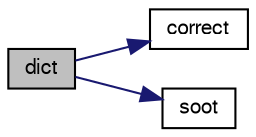 digraph "dict"
{
  bgcolor="transparent";
  edge [fontname="FreeSans",fontsize="10",labelfontname="FreeSans",labelfontsize="10"];
  node [fontname="FreeSans",fontsize="10",shape=record];
  rankdir="LR";
  Node314 [label="dict",height=0.2,width=0.4,color="black", fillcolor="grey75", style="filled", fontcolor="black"];
  Node314 -> Node315 [color="midnightblue",fontsize="10",style="solid",fontname="FreeSans"];
  Node315 [label="correct",height=0.2,width=0.4,color="black",URL="$a30098.html#a7e204aa62fa1c1f527e8f1c62dc62061",tooltip="Main update/correction routine. "];
  Node314 -> Node316 [color="midnightblue",fontsize="10",style="solid",fontname="FreeSans"];
  Node316 [label="soot",height=0.2,width=0.4,color="black",URL="$a30098.html#a9333282a9aba7a8a3d0bd37f56bf66f9",tooltip="Return const reference to soot. "];
}
